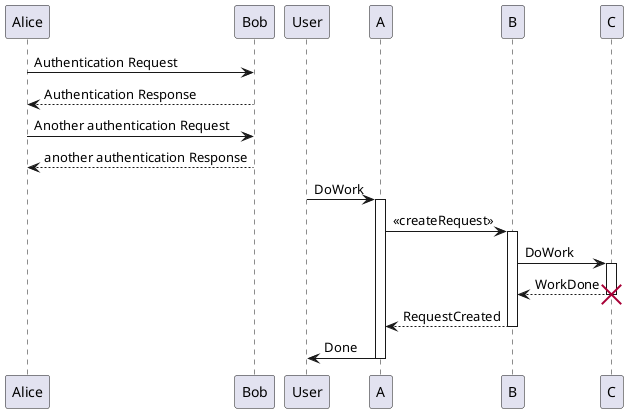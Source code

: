 @startuml
Alice -> Bob: Authentication Request
Bob --> Alice: Authentication Response

Alice -> Bob: Another authentication Request
Alice <-- Bob: another authentication Response

participant User
User -> A: DoWork
activate A
A -> B: << createRequest >>
activate B
B -> C: DoWork
activate C
C --> B: WorkDone
destroy C
B --> A: RequestCreated
deactivate B
A -> User: Done
deactivate A

@enduml
